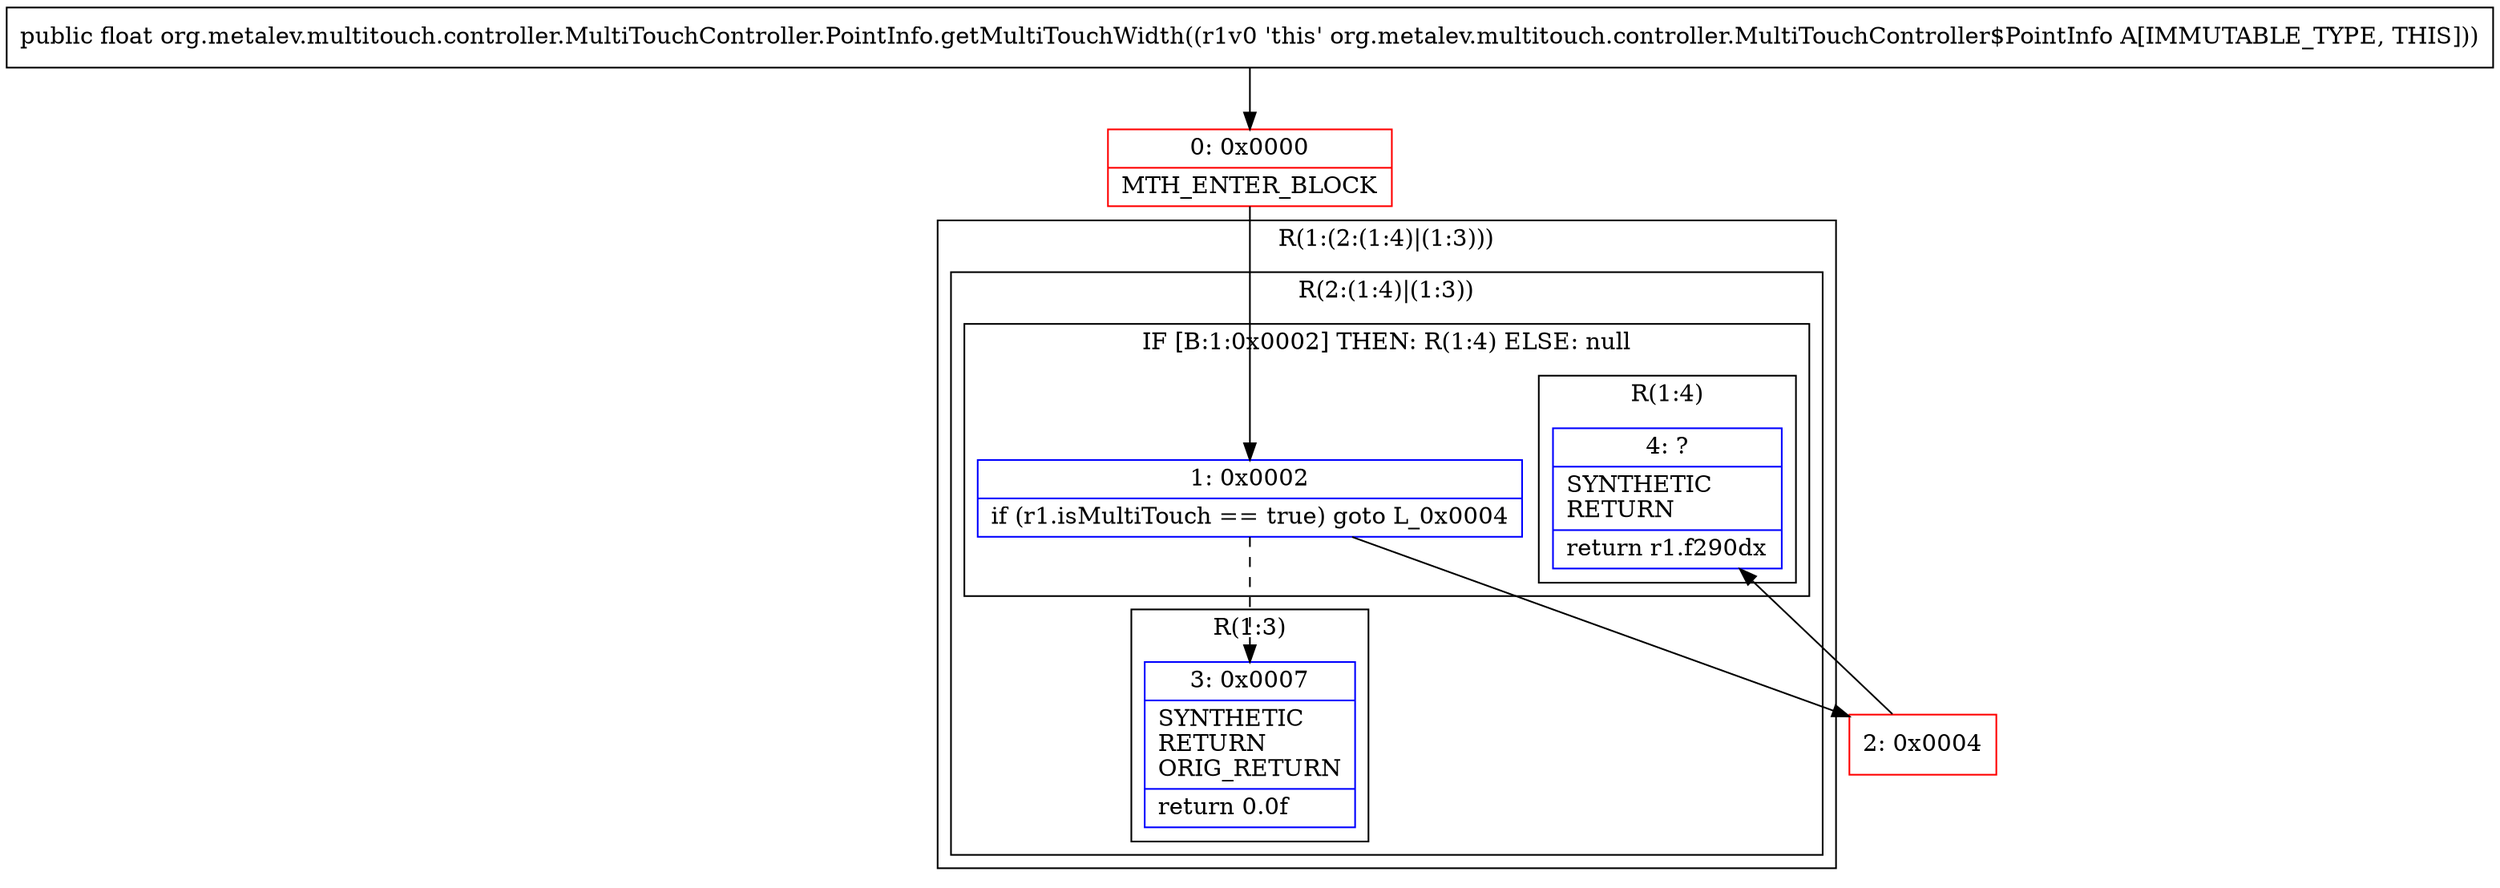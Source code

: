 digraph "CFG fororg.metalev.multitouch.controller.MultiTouchController.PointInfo.getMultiTouchWidth()F" {
subgraph cluster_Region_759351299 {
label = "R(1:(2:(1:4)|(1:3)))";
node [shape=record,color=blue];
subgraph cluster_Region_1467592179 {
label = "R(2:(1:4)|(1:3))";
node [shape=record,color=blue];
subgraph cluster_IfRegion_723536747 {
label = "IF [B:1:0x0002] THEN: R(1:4) ELSE: null";
node [shape=record,color=blue];
Node_1 [shape=record,label="{1\:\ 0x0002|if (r1.isMultiTouch == true) goto L_0x0004\l}"];
subgraph cluster_Region_763987451 {
label = "R(1:4)";
node [shape=record,color=blue];
Node_4 [shape=record,label="{4\:\ ?|SYNTHETIC\lRETURN\l|return r1.f290dx\l}"];
}
}
subgraph cluster_Region_372265625 {
label = "R(1:3)";
node [shape=record,color=blue];
Node_3 [shape=record,label="{3\:\ 0x0007|SYNTHETIC\lRETURN\lORIG_RETURN\l|return 0.0f\l}"];
}
}
}
Node_0 [shape=record,color=red,label="{0\:\ 0x0000|MTH_ENTER_BLOCK\l}"];
Node_2 [shape=record,color=red,label="{2\:\ 0x0004}"];
MethodNode[shape=record,label="{public float org.metalev.multitouch.controller.MultiTouchController.PointInfo.getMultiTouchWidth((r1v0 'this' org.metalev.multitouch.controller.MultiTouchController$PointInfo A[IMMUTABLE_TYPE, THIS])) }"];
MethodNode -> Node_0;
Node_1 -> Node_2;
Node_1 -> Node_3[style=dashed];
Node_0 -> Node_1;
Node_2 -> Node_4;
}

